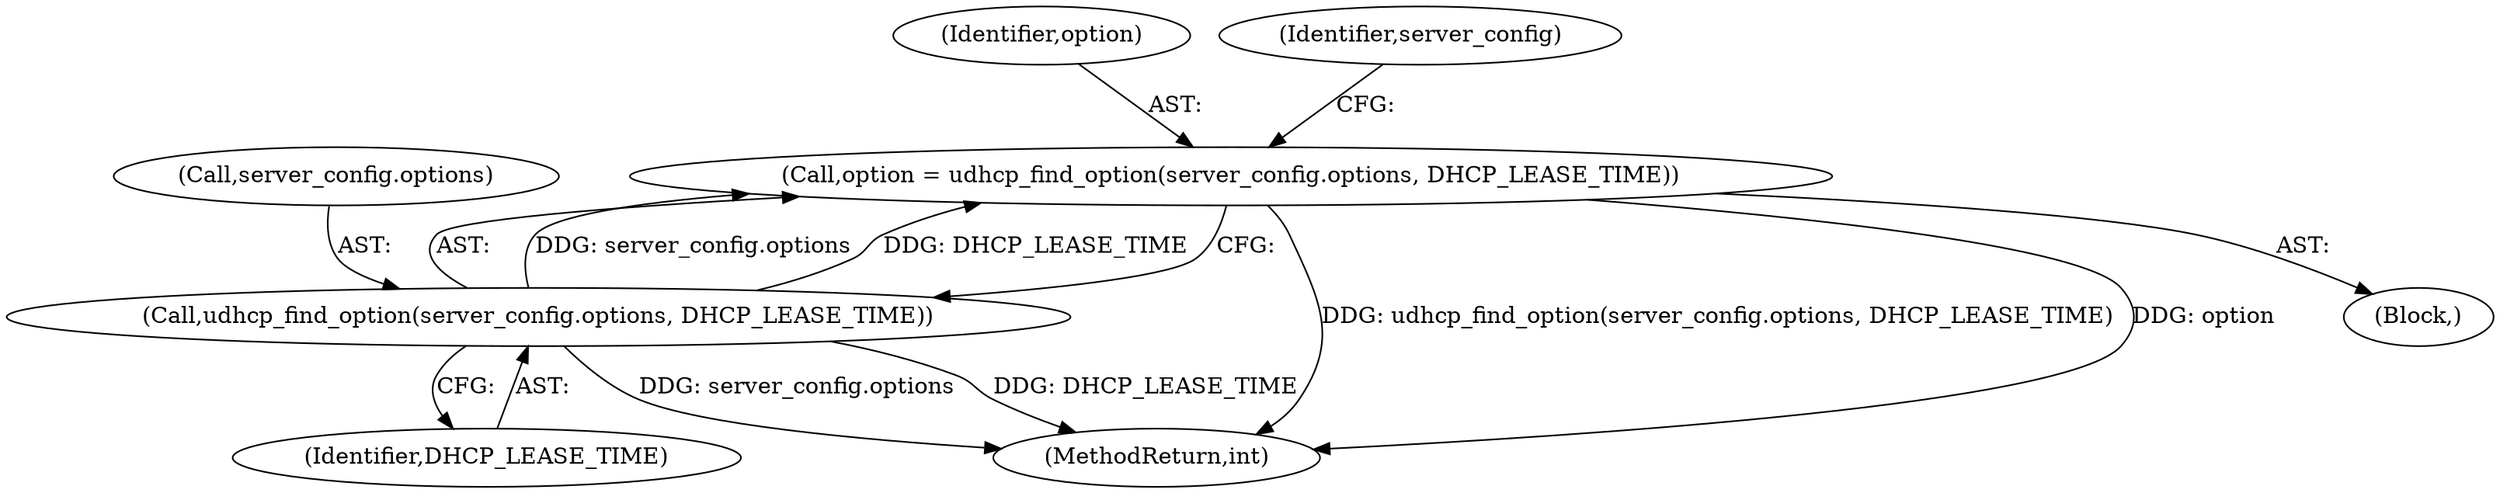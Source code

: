 digraph "0_busybox_6d3b4bb24da9a07c263f3c1acf8df85382ff562c_1@pointer" {
"1000272" [label="(Call,option = udhcp_find_option(server_config.options, DHCP_LEASE_TIME))"];
"1000274" [label="(Call,udhcp_find_option(server_config.options, DHCP_LEASE_TIME))"];
"1000795" [label="(MethodReturn,int)"];
"1000142" [label="(Block,)"];
"1000273" [label="(Identifier,option)"];
"1000281" [label="(Identifier,server_config)"];
"1000278" [label="(Identifier,DHCP_LEASE_TIME)"];
"1000275" [label="(Call,server_config.options)"];
"1000274" [label="(Call,udhcp_find_option(server_config.options, DHCP_LEASE_TIME))"];
"1000272" [label="(Call,option = udhcp_find_option(server_config.options, DHCP_LEASE_TIME))"];
"1000272" -> "1000142"  [label="AST: "];
"1000272" -> "1000274"  [label="CFG: "];
"1000273" -> "1000272"  [label="AST: "];
"1000274" -> "1000272"  [label="AST: "];
"1000281" -> "1000272"  [label="CFG: "];
"1000272" -> "1000795"  [label="DDG: udhcp_find_option(server_config.options, DHCP_LEASE_TIME)"];
"1000272" -> "1000795"  [label="DDG: option"];
"1000274" -> "1000272"  [label="DDG: server_config.options"];
"1000274" -> "1000272"  [label="DDG: DHCP_LEASE_TIME"];
"1000274" -> "1000278"  [label="CFG: "];
"1000275" -> "1000274"  [label="AST: "];
"1000278" -> "1000274"  [label="AST: "];
"1000274" -> "1000795"  [label="DDG: server_config.options"];
"1000274" -> "1000795"  [label="DDG: DHCP_LEASE_TIME"];
}
